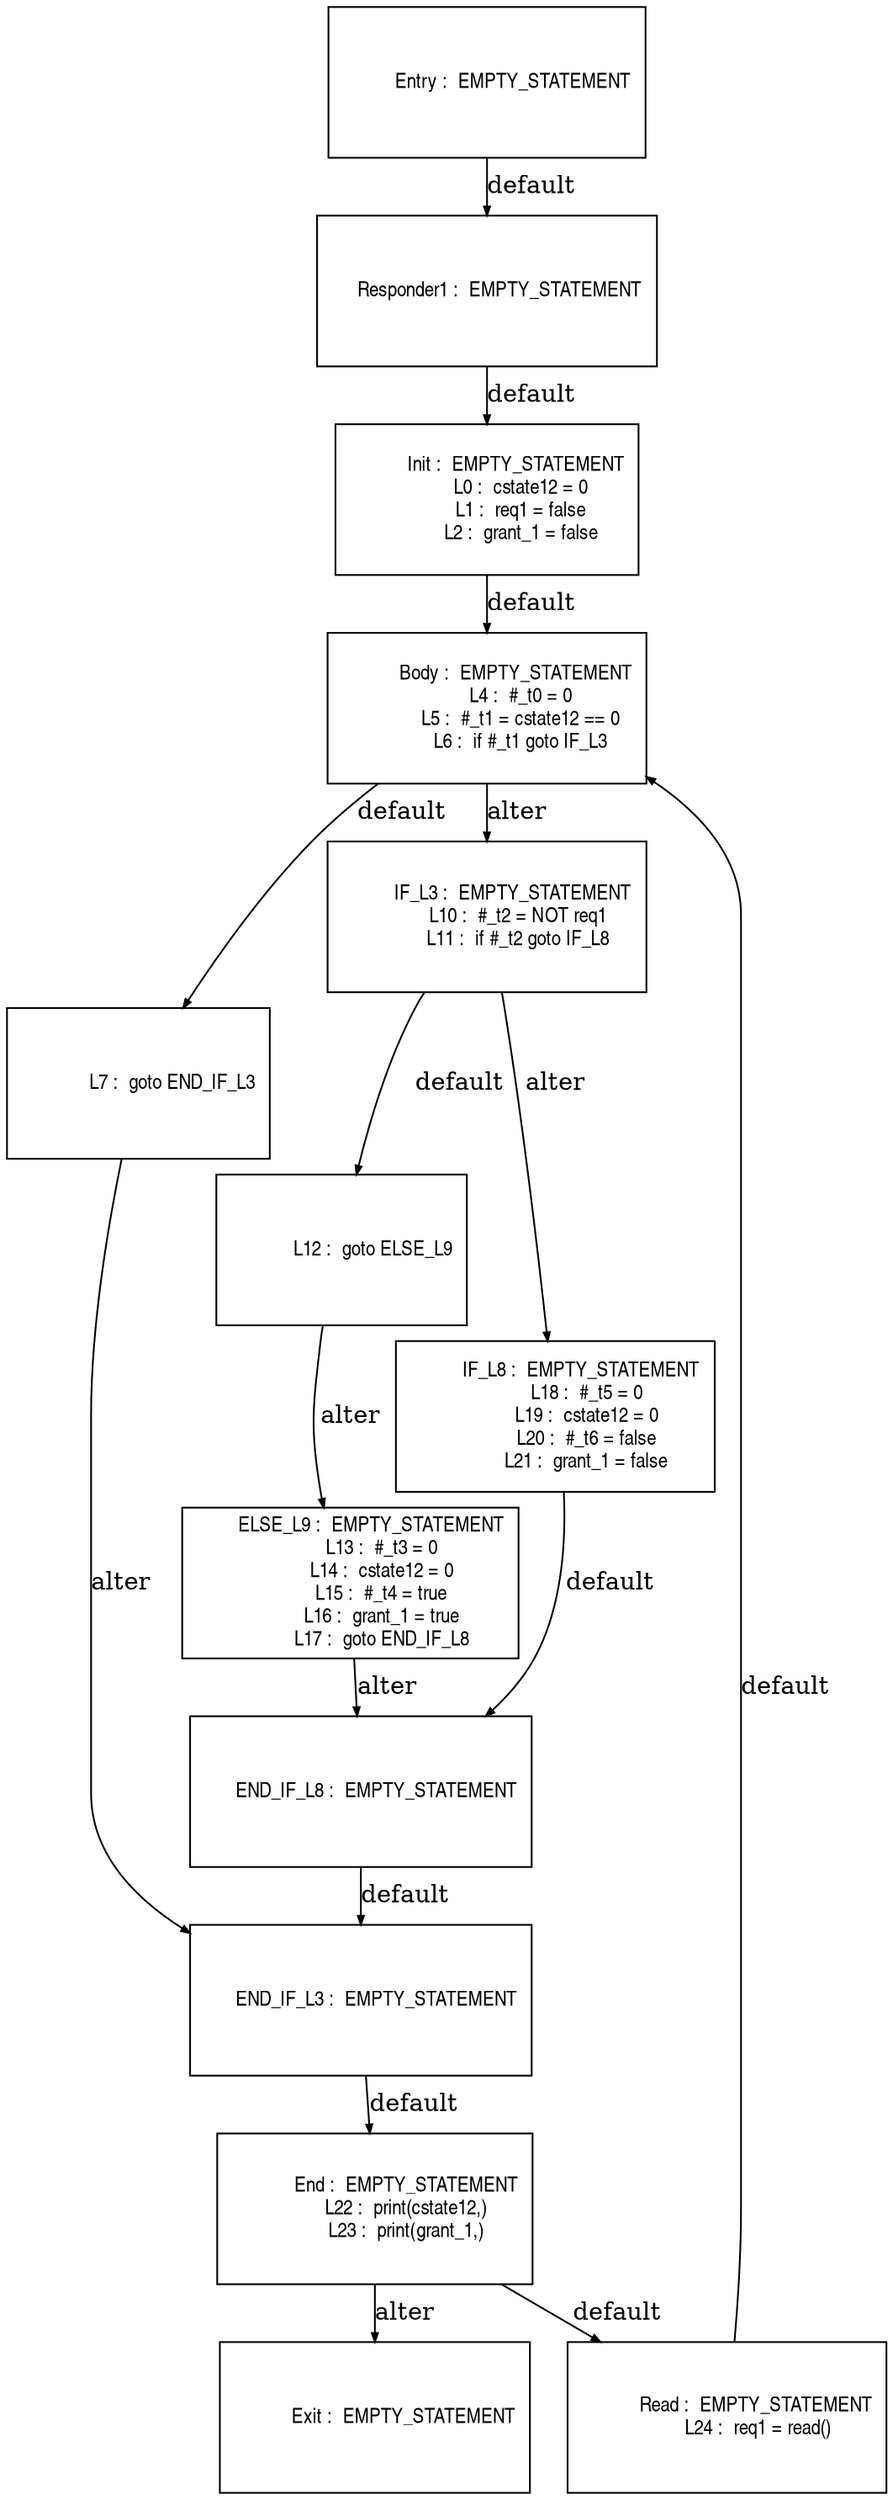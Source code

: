 digraph G {
  ranksep=.25;
  edge [arrowsize=.5]
  node [shape=rectangle, fontname="ArialNarrow",
        fontsize=12,  height=1.2];
  "     Responder1 :  EMPTY_STATEMENT
"; "           Init :  EMPTY_STATEMENT
             L0 :  cstate12 = 0
             L1 :  req1 = false
             L2 :  grant_1 = false
"; "           Body :  EMPTY_STATEMENT
             L4 :  #_t0 = 0
             L5 :  #_t1 = cstate12 == 0
             L6 :  if #_t1 goto IF_L3
"; "             L7 :  goto END_IF_L3
"; "          IF_L3 :  EMPTY_STATEMENT
            L10 :  #_t2 = NOT req1
            L11 :  if #_t2 goto IF_L8
"; "            L12 :  goto ELSE_L9
"; "        ELSE_L9 :  EMPTY_STATEMENT
            L13 :  #_t3 = 0
            L14 :  cstate12 = 0
            L15 :  #_t4 = true
            L16 :  grant_1 = true
            L17 :  goto END_IF_L8
"; "          IF_L8 :  EMPTY_STATEMENT
            L18 :  #_t5 = 0
            L19 :  cstate12 = 0
            L20 :  #_t6 = false
            L21 :  grant_1 = false
"; "      END_IF_L8 :  EMPTY_STATEMENT
"; "      END_IF_L3 :  EMPTY_STATEMENT
"; "          Entry :  EMPTY_STATEMENT
"; "            End :  EMPTY_STATEMENT
            L22 :  print(cstate12,)
            L23 :  print(grant_1,)
"; "           Exit :  EMPTY_STATEMENT
"; "           Read :  EMPTY_STATEMENT
            L24 :  req1 = read()
"; 
  "     Responder1 :  EMPTY_STATEMENT
" -> "           Init :  EMPTY_STATEMENT
             L0 :  cstate12 = 0
             L1 :  req1 = false
             L2 :  grant_1 = false
"  [label="default"];
  "           Init :  EMPTY_STATEMENT
             L0 :  cstate12 = 0
             L1 :  req1 = false
             L2 :  grant_1 = false
" -> "           Body :  EMPTY_STATEMENT
             L4 :  #_t0 = 0
             L5 :  #_t1 = cstate12 == 0
             L6 :  if #_t1 goto IF_L3
"  [label="default"];
  "           Body :  EMPTY_STATEMENT
             L4 :  #_t0 = 0
             L5 :  #_t1 = cstate12 == 0
             L6 :  if #_t1 goto IF_L3
" -> "             L7 :  goto END_IF_L3
"  [label="default"];
  "           Body :  EMPTY_STATEMENT
             L4 :  #_t0 = 0
             L5 :  #_t1 = cstate12 == 0
             L6 :  if #_t1 goto IF_L3
" -> "          IF_L3 :  EMPTY_STATEMENT
            L10 :  #_t2 = NOT req1
            L11 :  if #_t2 goto IF_L8
"  [label="alter"];
  "             L7 :  goto END_IF_L3
" -> "      END_IF_L3 :  EMPTY_STATEMENT
"  [label="alter"];
  "          IF_L3 :  EMPTY_STATEMENT
            L10 :  #_t2 = NOT req1
            L11 :  if #_t2 goto IF_L8
" -> "            L12 :  goto ELSE_L9
"  [label="default"];
  "          IF_L3 :  EMPTY_STATEMENT
            L10 :  #_t2 = NOT req1
            L11 :  if #_t2 goto IF_L8
" -> "          IF_L8 :  EMPTY_STATEMENT
            L18 :  #_t5 = 0
            L19 :  cstate12 = 0
            L20 :  #_t6 = false
            L21 :  grant_1 = false
"  [label="alter"];
  "            L12 :  goto ELSE_L9
" -> "        ELSE_L9 :  EMPTY_STATEMENT
            L13 :  #_t3 = 0
            L14 :  cstate12 = 0
            L15 :  #_t4 = true
            L16 :  grant_1 = true
            L17 :  goto END_IF_L8
"  [label="alter"];
  "        ELSE_L9 :  EMPTY_STATEMENT
            L13 :  #_t3 = 0
            L14 :  cstate12 = 0
            L15 :  #_t4 = true
            L16 :  grant_1 = true
            L17 :  goto END_IF_L8
" -> "      END_IF_L8 :  EMPTY_STATEMENT
"  [label="alter"];
  "          IF_L8 :  EMPTY_STATEMENT
            L18 :  #_t5 = 0
            L19 :  cstate12 = 0
            L20 :  #_t6 = false
            L21 :  grant_1 = false
" -> "      END_IF_L8 :  EMPTY_STATEMENT
"  [label="default"];
  "      END_IF_L8 :  EMPTY_STATEMENT
" -> "      END_IF_L3 :  EMPTY_STATEMENT
"  [label="default"];
  "      END_IF_L3 :  EMPTY_STATEMENT
" -> "            End :  EMPTY_STATEMENT
            L22 :  print(cstate12,)
            L23 :  print(grant_1,)
"  [label="default"];
  "          Entry :  EMPTY_STATEMENT
" -> "     Responder1 :  EMPTY_STATEMENT
"  [label="default"];
  "            End :  EMPTY_STATEMENT
            L22 :  print(cstate12,)
            L23 :  print(grant_1,)
" -> "           Read :  EMPTY_STATEMENT
            L24 :  req1 = read()
"  [label="default"];
  "            End :  EMPTY_STATEMENT
            L22 :  print(cstate12,)
            L23 :  print(grant_1,)
" -> "           Exit :  EMPTY_STATEMENT
"  [label="alter"];
  "           Read :  EMPTY_STATEMENT
            L24 :  req1 = read()
" -> "           Body :  EMPTY_STATEMENT
             L4 :  #_t0 = 0
             L5 :  #_t1 = cstate12 == 0
             L6 :  if #_t1 goto IF_L3
"  [label="default"];
}
